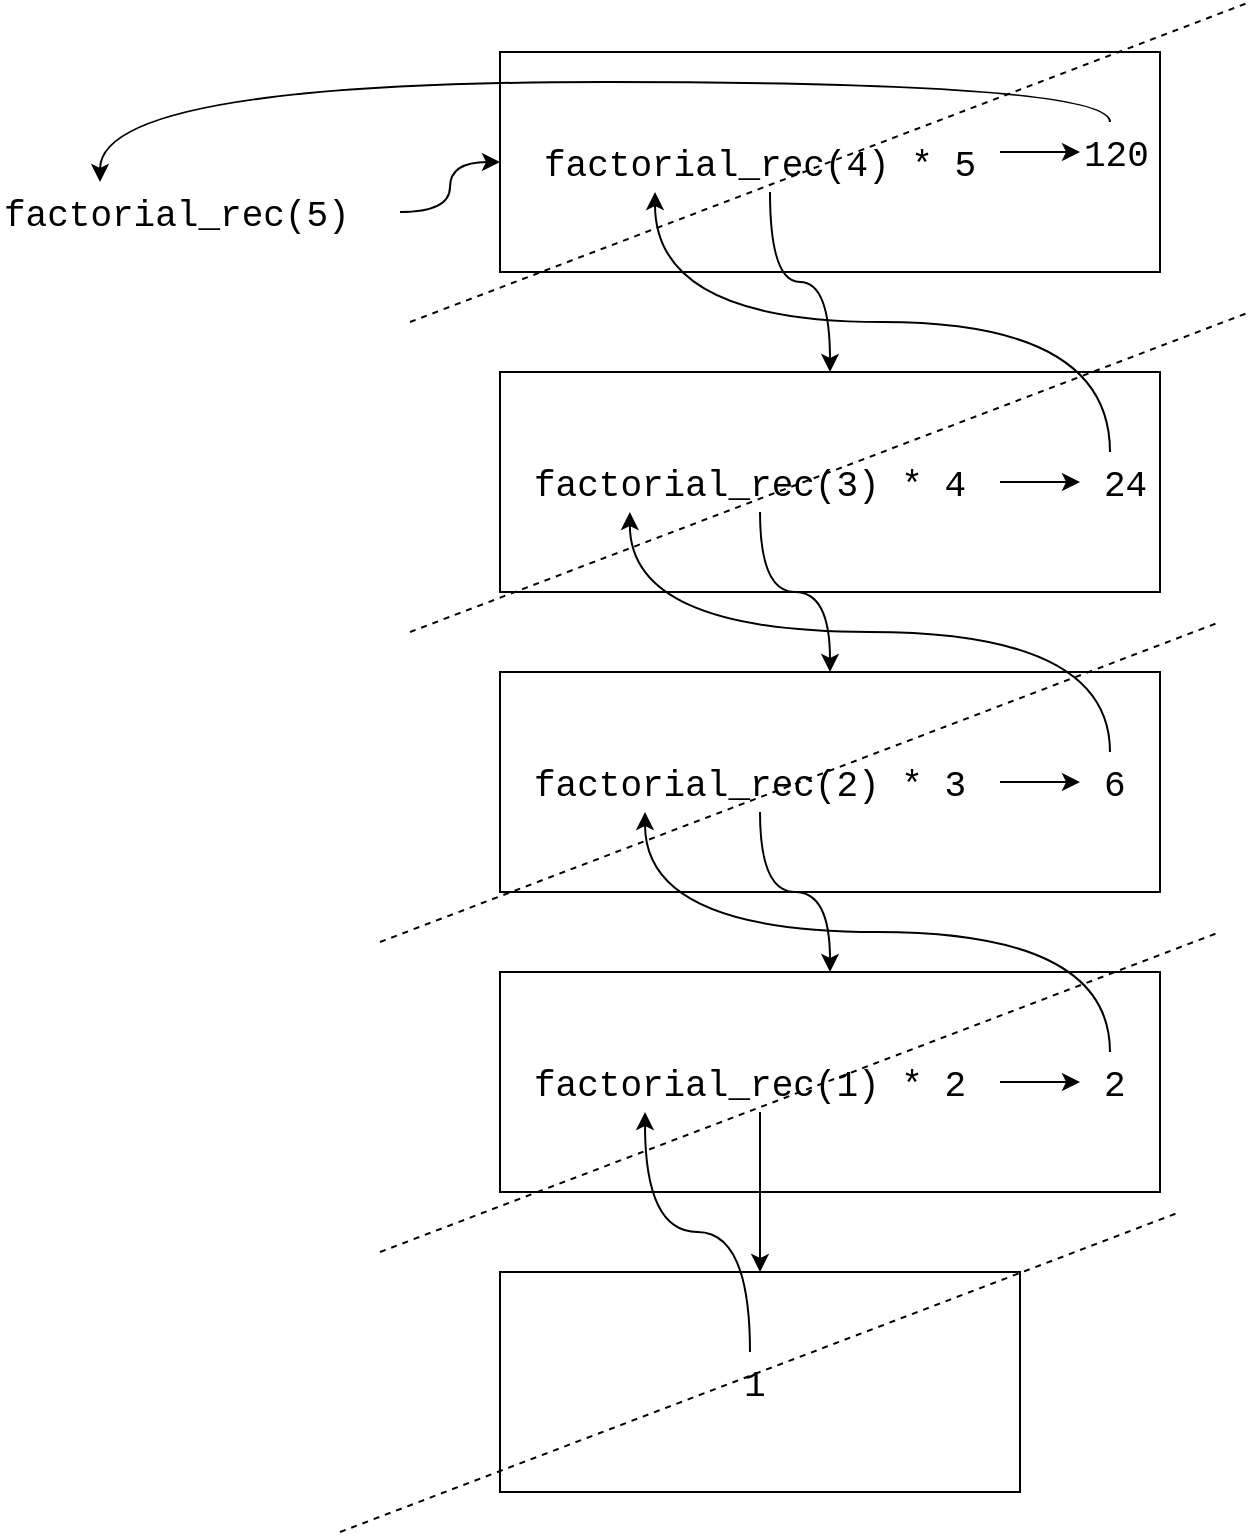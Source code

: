 <mxfile>
    <diagram id="dbcdc022-8115-a1c9-aecf-92c7b94d01f6" name="Page-1">
        <mxGraphModel dx="717" dy="460" grid="1" gridSize="10" guides="1" tooltips="1" connect="1" arrows="1" fold="1" page="1" pageScale="1" pageWidth="827" pageHeight="1169" math="0" shadow="0">
            <root>
                <mxCell id="0"/>
                <mxCell id="1" parent="0"/>
                <mxCell id="4" value="" style="edgeStyle=orthogonalEdgeStyle;rounded=0;html=1;jettySize=auto;orthogonalLoop=1;fontFamily=Courier New;fontSize=18;curved=1;" parent="1" source="2" target="3" edge="1">
                    <mxGeometry relative="1" as="geometry"/>
                </mxCell>
                <mxCell id="2" value="factorial_rec(5)" style="text;html=1;fontFamily=Courier New;fontSize=18;" parent="1" vertex="1">
                    <mxGeometry x="60" y="95" width="200" height="30" as="geometry"/>
                </mxCell>
                <mxCell id="3" value="" style="rounded=0;whiteSpace=wrap;html=1;fontFamily=Courier New;fontSize=18;" parent="1" vertex="1">
                    <mxGeometry x="310" y="30" width="330" height="110" as="geometry"/>
                </mxCell>
                <mxCell id="7" style="edgeStyle=orthogonalEdgeStyle;curved=1;rounded=0;html=1;exitX=0.5;exitY=1;jettySize=auto;orthogonalLoop=1;fontFamily=Courier New;fontSize=18;" parent="1" source="5" target="6" edge="1">
                    <mxGeometry relative="1" as="geometry"/>
                </mxCell>
                <mxCell id="5" value="factorial_rec(4) * 5&lt;br&gt;" style="text;html=1;fontFamily=Courier New;fontSize=18;" parent="1" vertex="1">
                    <mxGeometry x="330" y="70" width="230" height="30" as="geometry"/>
                </mxCell>
                <mxCell id="6" value="" style="rounded=0;whiteSpace=wrap;html=1;fontFamily=Courier New;fontSize=18;" parent="1" vertex="1">
                    <mxGeometry x="310" y="190" width="330" height="110" as="geometry"/>
                </mxCell>
                <mxCell id="15" style="edgeStyle=orthogonalEdgeStyle;curved=1;rounded=0;html=1;exitX=0.5;exitY=1;entryX=0.5;entryY=0;jettySize=auto;orthogonalLoop=1;fontFamily=Courier New;fontSize=18;" parent="1" source="8" target="9" edge="1">
                    <mxGeometry relative="1" as="geometry"/>
                </mxCell>
                <mxCell id="8" value="factorial_rec(3) * 4&lt;br&gt;" style="text;html=1;fontFamily=Courier New;fontSize=18;" parent="1" vertex="1">
                    <mxGeometry x="325" y="230" width="230" height="30" as="geometry"/>
                </mxCell>
                <mxCell id="9" value="" style="rounded=0;whiteSpace=wrap;html=1;fontFamily=Courier New;fontSize=18;" parent="1" vertex="1">
                    <mxGeometry x="310" y="340" width="330" height="110" as="geometry"/>
                </mxCell>
                <mxCell id="16" style="edgeStyle=orthogonalEdgeStyle;curved=1;rounded=0;html=1;exitX=0.5;exitY=1;entryX=0.5;entryY=0;jettySize=auto;orthogonalLoop=1;fontFamily=Courier New;fontSize=18;" parent="1" source="10" target="11" edge="1">
                    <mxGeometry relative="1" as="geometry"/>
                </mxCell>
                <mxCell id="10" value="factorial_rec(2) * 3&lt;br&gt;" style="text;html=1;fontFamily=Courier New;fontSize=18;" parent="1" vertex="1">
                    <mxGeometry x="325" y="380" width="230" height="30" as="geometry"/>
                </mxCell>
                <mxCell id="11" value="" style="rounded=0;whiteSpace=wrap;html=1;fontFamily=Courier New;fontSize=18;" parent="1" vertex="1">
                    <mxGeometry x="310" y="490" width="330" height="110" as="geometry"/>
                </mxCell>
                <mxCell id="17" style="edgeStyle=orthogonalEdgeStyle;curved=1;rounded=0;html=1;exitX=0.5;exitY=1;entryX=0.5;entryY=0;jettySize=auto;orthogonalLoop=1;fontFamily=Courier New;fontSize=18;" parent="1" source="12" target="13" edge="1">
                    <mxGeometry relative="1" as="geometry"/>
                </mxCell>
                <mxCell id="12" value="factorial_rec(1) * 2&lt;br&gt;" style="text;html=1;fontFamily=Courier New;fontSize=18;" parent="1" vertex="1">
                    <mxGeometry x="325" y="530" width="230" height="30" as="geometry"/>
                </mxCell>
                <mxCell id="13" value="" style="rounded=0;whiteSpace=wrap;html=1;fontFamily=Courier New;fontSize=18;" parent="1" vertex="1">
                    <mxGeometry x="310" y="640" width="260" height="110" as="geometry"/>
                </mxCell>
                <mxCell id="19" style="edgeStyle=orthogonalEdgeStyle;curved=1;rounded=0;html=1;exitX=0.25;exitY=0;entryX=0.25;entryY=1;jettySize=auto;orthogonalLoop=1;fontFamily=Courier New;fontSize=18;" parent="1" source="18" target="12" edge="1">
                    <mxGeometry relative="1" as="geometry"/>
                </mxCell>
                <mxCell id="18" value="1&lt;br&gt;" style="text;html=1;fontFamily=Courier New;fontSize=18;" parent="1" vertex="1">
                    <mxGeometry x="430" y="680" width="20" height="30" as="geometry"/>
                </mxCell>
                <mxCell id="20" value="" style="endArrow=none;dashed=1;html=1;fontFamily=Courier New;fontSize=18;" parent="1" edge="1">
                    <mxGeometry width="50" height="50" relative="1" as="geometry">
                        <mxPoint x="230" y="770" as="sourcePoint"/>
                        <mxPoint x="650" y="610" as="targetPoint"/>
                    </mxGeometry>
                </mxCell>
                <mxCell id="21" value="" style="endArrow=classic;html=1;fontFamily=Courier New;fontSize=18;" parent="1" edge="1">
                    <mxGeometry width="50" height="50" relative="1" as="geometry">
                        <mxPoint x="560" y="545" as="sourcePoint"/>
                        <mxPoint x="600" y="545" as="targetPoint"/>
                    </mxGeometry>
                </mxCell>
                <mxCell id="23" style="edgeStyle=orthogonalEdgeStyle;curved=1;rounded=0;html=1;exitX=0.25;exitY=0;entryX=0.25;entryY=1;jettySize=auto;orthogonalLoop=1;fontFamily=Courier New;fontSize=18;" parent="1" source="22" target="10" edge="1">
                    <mxGeometry relative="1" as="geometry"/>
                </mxCell>
                <mxCell id="22" value="2&lt;br&gt;" style="text;html=1;fontFamily=Courier New;fontSize=18;" parent="1" vertex="1">
                    <mxGeometry x="610" y="530" width="20" height="30" as="geometry"/>
                </mxCell>
                <mxCell id="24" value="" style="endArrow=none;dashed=1;html=1;fontFamily=Courier New;fontSize=18;" parent="1" edge="1">
                    <mxGeometry width="50" height="50" relative="1" as="geometry">
                        <mxPoint x="250" y="630" as="sourcePoint"/>
                        <mxPoint x="670" y="470" as="targetPoint"/>
                    </mxGeometry>
                </mxCell>
                <mxCell id="26" value="" style="endArrow=classic;html=1;fontFamily=Courier New;fontSize=18;" parent="1" edge="1">
                    <mxGeometry width="50" height="50" relative="1" as="geometry">
                        <mxPoint x="560" y="395" as="sourcePoint"/>
                        <mxPoint x="600" y="395" as="targetPoint"/>
                    </mxGeometry>
                </mxCell>
                <mxCell id="33" style="edgeStyle=orthogonalEdgeStyle;curved=1;rounded=0;html=1;exitX=0.25;exitY=0;entryX=0.217;entryY=1;entryPerimeter=0;jettySize=auto;orthogonalLoop=1;fontFamily=Courier New;fontSize=18;" parent="1" source="27" target="8" edge="1">
                    <mxGeometry relative="1" as="geometry"/>
                </mxCell>
                <mxCell id="27" value="6&lt;br&gt;" style="text;html=1;fontFamily=Courier New;fontSize=18;" parent="1" vertex="1">
                    <mxGeometry x="610" y="380" width="20" height="30" as="geometry"/>
                </mxCell>
                <mxCell id="28" value="" style="endArrow=none;dashed=1;html=1;fontFamily=Courier New;fontSize=18;" parent="1" edge="1">
                    <mxGeometry width="50" height="50" relative="1" as="geometry">
                        <mxPoint x="250" y="475" as="sourcePoint"/>
                        <mxPoint x="670" y="315" as="targetPoint"/>
                    </mxGeometry>
                </mxCell>
                <mxCell id="29" value="" style="endArrow=classic;html=1;fontFamily=Courier New;fontSize=18;" parent="1" edge="1">
                    <mxGeometry width="50" height="50" relative="1" as="geometry">
                        <mxPoint x="560" y="245" as="sourcePoint"/>
                        <mxPoint x="600" y="245" as="targetPoint"/>
                    </mxGeometry>
                </mxCell>
                <mxCell id="32" style="edgeStyle=orthogonalEdgeStyle;curved=1;rounded=0;html=1;exitX=0.25;exitY=0;entryX=0.25;entryY=1;jettySize=auto;orthogonalLoop=1;fontFamily=Courier New;fontSize=18;" parent="1" source="30" target="5" edge="1">
                    <mxGeometry relative="1" as="geometry"/>
                </mxCell>
                <mxCell id="30" value="24&lt;br&gt;" style="text;html=1;fontFamily=Courier New;fontSize=18;" parent="1" vertex="1">
                    <mxGeometry x="610" y="230" width="20" height="30" as="geometry"/>
                </mxCell>
                <mxCell id="34" value="" style="endArrow=none;dashed=1;html=1;fontFamily=Courier New;fontSize=18;" parent="1" edge="1">
                    <mxGeometry width="50" height="50" relative="1" as="geometry">
                        <mxPoint x="265" y="320" as="sourcePoint"/>
                        <mxPoint x="685" y="160" as="targetPoint"/>
                    </mxGeometry>
                </mxCell>
                <mxCell id="36" value="" style="endArrow=classic;html=1;fontFamily=Courier New;fontSize=18;" parent="1" edge="1">
                    <mxGeometry width="50" height="50" relative="1" as="geometry">
                        <mxPoint x="560" y="80" as="sourcePoint"/>
                        <mxPoint x="600" y="80" as="targetPoint"/>
                    </mxGeometry>
                </mxCell>
                <mxCell id="38" style="edgeStyle=orthogonalEdgeStyle;curved=1;rounded=0;html=1;exitX=0.5;exitY=0;entryX=0.25;entryY=0;jettySize=auto;orthogonalLoop=1;fontFamily=Courier New;fontSize=18;" parent="1" source="37" target="2" edge="1">
                    <mxGeometry relative="1" as="geometry"/>
                </mxCell>
                <mxCell id="37" value="120&lt;br&gt;" style="text;html=1;fontFamily=Courier New;fontSize=18;" parent="1" vertex="1">
                    <mxGeometry x="600" y="65" width="30" height="30" as="geometry"/>
                </mxCell>
                <mxCell id="39" value="" style="endArrow=none;dashed=1;html=1;fontFamily=Courier New;fontSize=18;" parent="1" edge="1">
                    <mxGeometry width="50" height="50" relative="1" as="geometry">
                        <mxPoint x="265" y="165" as="sourcePoint"/>
                        <mxPoint x="685" y="5" as="targetPoint"/>
                    </mxGeometry>
                </mxCell>
            </root>
        </mxGraphModel>
    </diagram>
</mxfile>